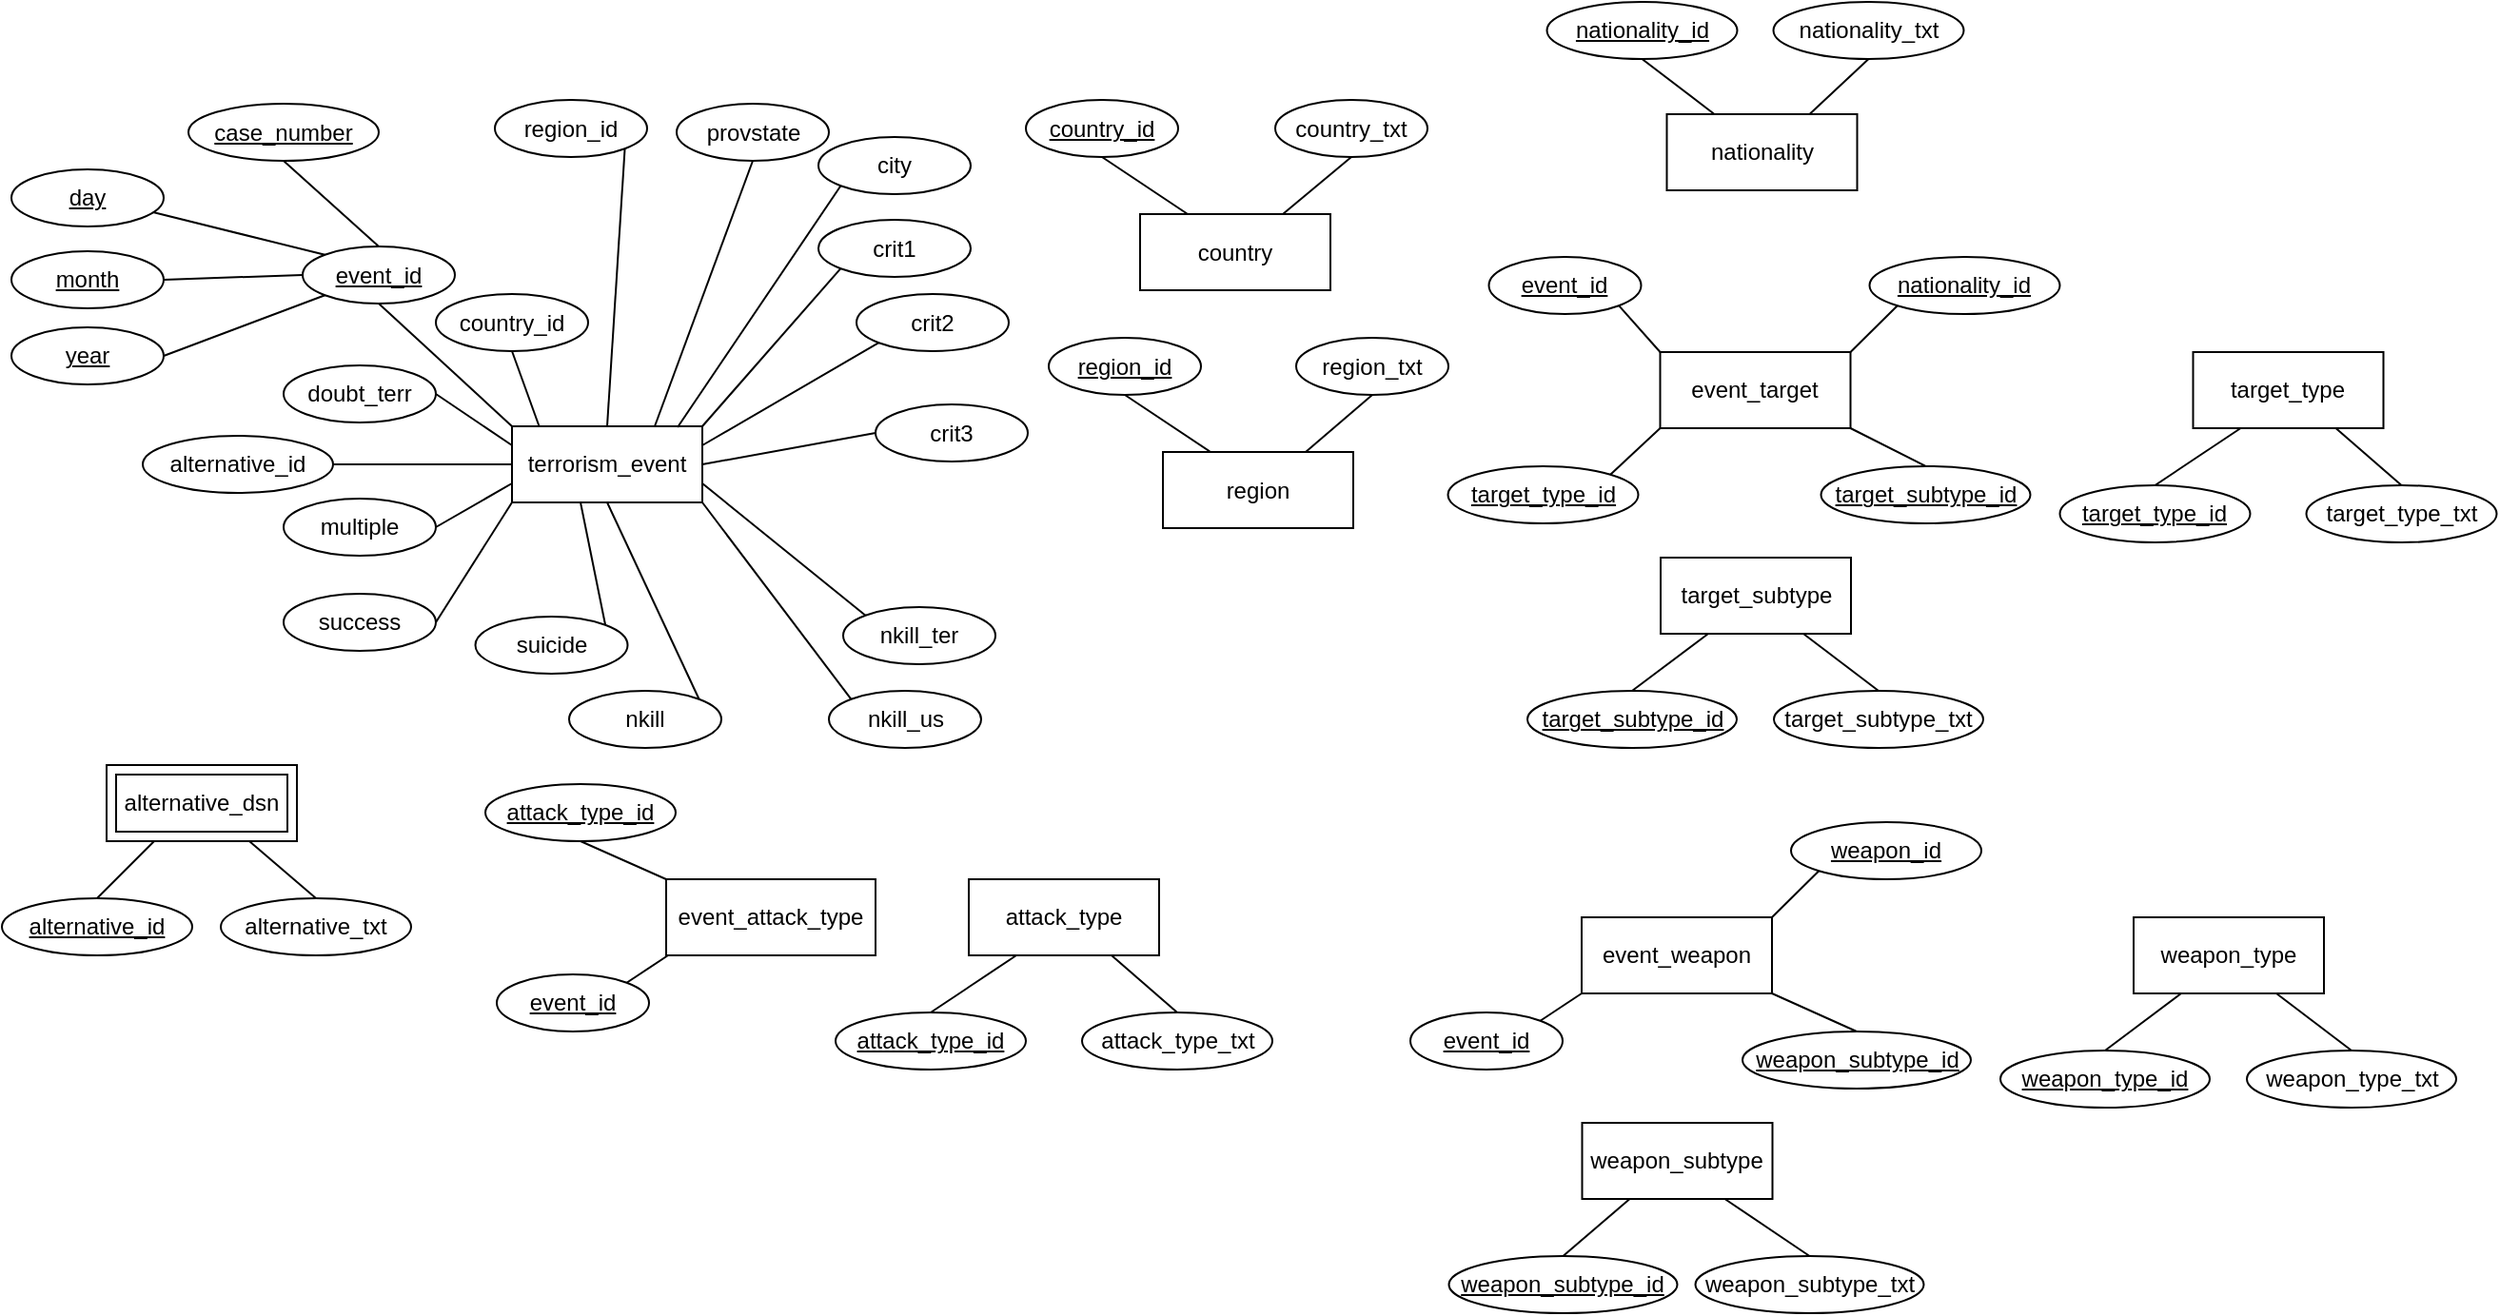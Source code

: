 <mxfile version="22.0.2" type="device">
  <diagram id="R2lEEEUBdFMjLlhIrx00" name="Page-1">
    <mxGraphModel dx="1418" dy="828" grid="1" gridSize="10" guides="1" tooltips="1" connect="1" arrows="1" fold="1" page="1" pageScale="1" pageWidth="1100" pageHeight="850" math="0" shadow="0" extFonts="Permanent Marker^https://fonts.googleapis.com/css?family=Permanent+Marker">
      <root>
        <mxCell id="0" />
        <mxCell id="1" parent="0" />
        <mxCell id="PUHp0AnHMeHQiZFSW38K-2" value="region_id" style="ellipse;whiteSpace=wrap;html=1;align=center;" parent="1" vertex="1">
          <mxGeometry x="279" y="350.5" width="80" height="30" as="geometry" />
        </mxCell>
        <mxCell id="PUHp0AnHMeHQiZFSW38K-4" value="" style="endArrow=none;html=1;rounded=0;exitX=0.5;exitY=0;exitDx=0;exitDy=0;entryX=1;entryY=1;entryDx=0;entryDy=0;" parent="1" source="nkECsJHCFClMcqE2vH5_-14" target="PUHp0AnHMeHQiZFSW38K-2" edge="1">
          <mxGeometry relative="1" as="geometry">
            <mxPoint x="348.25" y="507.5" as="sourcePoint" />
            <mxPoint x="251" y="410.5" as="targetPoint" />
          </mxGeometry>
        </mxCell>
        <mxCell id="PUHp0AnHMeHQiZFSW38K-9" value="country_id" style="ellipse;whiteSpace=wrap;html=1;align=center;" parent="1" vertex="1">
          <mxGeometry x="248" y="452.5" width="80" height="30" as="geometry" />
        </mxCell>
        <mxCell id="PUHp0AnHMeHQiZFSW38K-11" value="" style="endArrow=none;html=1;rounded=0;exitX=0.15;exitY=0.05;exitDx=0;exitDy=0;entryX=0.5;entryY=1;entryDx=0;entryDy=0;exitPerimeter=0;" parent="1" source="nkECsJHCFClMcqE2vH5_-14" target="PUHp0AnHMeHQiZFSW38K-9" edge="1">
          <mxGeometry relative="1" as="geometry">
            <mxPoint x="330" y="512.5" as="sourcePoint" />
            <mxPoint x="177.5" y="512.5" as="targetPoint" />
          </mxGeometry>
        </mxCell>
        <mxCell id="nkECsJHCFClMcqE2vH5_-14" value="terrorism_event" style="whiteSpace=wrap;html=1;align=center;" parent="1" vertex="1">
          <mxGeometry x="288" y="522" width="100" height="40" as="geometry" />
        </mxCell>
        <mxCell id="nkECsJHCFClMcqE2vH5_-15" value="event_id" style="ellipse;whiteSpace=wrap;html=1;align=center;fontStyle=4;" parent="1" vertex="1">
          <mxGeometry x="178" y="427.5" width="80" height="30" as="geometry" />
        </mxCell>
        <mxCell id="nkECsJHCFClMcqE2vH5_-16" value="year" style="ellipse;whiteSpace=wrap;html=1;align=center;fontStyle=4;" parent="1" vertex="1">
          <mxGeometry x="25" y="470" width="80" height="30" as="geometry" />
        </mxCell>
        <mxCell id="nkECsJHCFClMcqE2vH5_-19" value="month" style="ellipse;whiteSpace=wrap;html=1;align=center;fontStyle=4;" parent="1" vertex="1">
          <mxGeometry x="25" y="430" width="80" height="30" as="geometry" />
        </mxCell>
        <mxCell id="nkECsJHCFClMcqE2vH5_-20" value="day" style="ellipse;whiteSpace=wrap;html=1;align=center;fontStyle=4;" parent="1" vertex="1">
          <mxGeometry x="25" y="387" width="80" height="30" as="geometry" />
        </mxCell>
        <mxCell id="nkECsJHCFClMcqE2vH5_-21" value="case_number" style="ellipse;whiteSpace=wrap;html=1;align=center;fontStyle=4;" parent="1" vertex="1">
          <mxGeometry x="118" y="352.5" width="100" height="30" as="geometry" />
        </mxCell>
        <mxCell id="nkECsJHCFClMcqE2vH5_-22" value="" style="endArrow=none;html=1;rounded=0;entryX=1;entryY=0.5;entryDx=0;entryDy=0;exitX=0;exitY=1;exitDx=0;exitDy=0;" parent="1" source="nkECsJHCFClMcqE2vH5_-15" target="nkECsJHCFClMcqE2vH5_-16" edge="1">
          <mxGeometry width="50" height="50" relative="1" as="geometry">
            <mxPoint x="70" y="542.5" as="sourcePoint" />
            <mxPoint x="120" y="492.5" as="targetPoint" />
          </mxGeometry>
        </mxCell>
        <mxCell id="nkECsJHCFClMcqE2vH5_-24" value="" style="endArrow=none;html=1;rounded=0;entryX=1;entryY=0.5;entryDx=0;entryDy=0;exitX=0;exitY=0.5;exitDx=0;exitDy=0;" parent="1" source="nkECsJHCFClMcqE2vH5_-15" target="nkECsJHCFClMcqE2vH5_-19" edge="1">
          <mxGeometry width="50" height="50" relative="1" as="geometry">
            <mxPoint x="230" y="542.5" as="sourcePoint" />
            <mxPoint x="740" y="432.5" as="targetPoint" />
          </mxGeometry>
        </mxCell>
        <mxCell id="nkECsJHCFClMcqE2vH5_-25" value="" style="endArrow=none;html=1;rounded=0;entryX=0.93;entryY=0.75;entryDx=0;entryDy=0;exitX=0;exitY=0;exitDx=0;exitDy=0;entryPerimeter=0;" parent="1" source="nkECsJHCFClMcqE2vH5_-15" target="nkECsJHCFClMcqE2vH5_-20" edge="1">
          <mxGeometry width="50" height="50" relative="1" as="geometry">
            <mxPoint x="690" y="482.5" as="sourcePoint" />
            <mxPoint x="740" y="432.5" as="targetPoint" />
          </mxGeometry>
        </mxCell>
        <mxCell id="nkECsJHCFClMcqE2vH5_-26" value="" style="endArrow=none;html=1;rounded=0;entryX=0.5;entryY=1;entryDx=0;entryDy=0;exitX=0.5;exitY=0;exitDx=0;exitDy=0;" parent="1" source="nkECsJHCFClMcqE2vH5_-15" target="nkECsJHCFClMcqE2vH5_-21" edge="1">
          <mxGeometry width="50" height="50" relative="1" as="geometry">
            <mxPoint x="180" y="652.5" as="sourcePoint" />
            <mxPoint x="230" y="602.5" as="targetPoint" />
          </mxGeometry>
        </mxCell>
        <mxCell id="nkECsJHCFClMcqE2vH5_-27" value="crit1" style="ellipse;shape=ellipse;margin=3;whiteSpace=wrap;html=1;align=center;" parent="1" vertex="1">
          <mxGeometry x="449" y="413.5" width="80" height="30" as="geometry" />
        </mxCell>
        <mxCell id="nkECsJHCFClMcqE2vH5_-28" value="" style="endArrow=none;html=1;rounded=0;exitX=0;exitY=0;exitDx=0;exitDy=0;entryX=0.5;entryY=1;entryDx=0;entryDy=0;" parent="1" source="nkECsJHCFClMcqE2vH5_-14" target="nkECsJHCFClMcqE2vH5_-15" edge="1">
          <mxGeometry relative="1" as="geometry">
            <mxPoint x="640" y="452.5" as="sourcePoint" />
            <mxPoint x="800" y="452.5" as="targetPoint" />
          </mxGeometry>
        </mxCell>
        <mxCell id="nkECsJHCFClMcqE2vH5_-29" value="" style="endArrow=none;html=1;rounded=0;entryX=0;entryY=1;entryDx=0;entryDy=0;exitX=1;exitY=0;exitDx=0;exitDy=0;" parent="1" source="nkECsJHCFClMcqE2vH5_-14" target="nkECsJHCFClMcqE2vH5_-27" edge="1">
          <mxGeometry relative="1" as="geometry">
            <mxPoint x="640" y="452.5" as="sourcePoint" />
            <mxPoint x="800" y="452.5" as="targetPoint" />
          </mxGeometry>
        </mxCell>
        <mxCell id="nkECsJHCFClMcqE2vH5_-30" value="doubt_terr" style="ellipse;whiteSpace=wrap;html=1;align=center;" parent="1" vertex="1">
          <mxGeometry x="168" y="490" width="80" height="30" as="geometry" />
        </mxCell>
        <mxCell id="nkECsJHCFClMcqE2vH5_-60" value="multiple" style="ellipse;whiteSpace=wrap;html=1;align=center;" parent="1" vertex="1">
          <mxGeometry x="168" y="560" width="80" height="30" as="geometry" />
        </mxCell>
        <mxCell id="nkECsJHCFClMcqE2vH5_-61" value="" style="endArrow=none;html=1;rounded=0;exitX=0;exitY=0.25;exitDx=0;exitDy=0;entryX=1;entryY=0.5;entryDx=0;entryDy=0;" parent="1" source="nkECsJHCFClMcqE2vH5_-14" target="nkECsJHCFClMcqE2vH5_-30" edge="1">
          <mxGeometry relative="1" as="geometry">
            <mxPoint x="640" y="452.5" as="sourcePoint" />
            <mxPoint x="800" y="452.5" as="targetPoint" />
          </mxGeometry>
        </mxCell>
        <mxCell id="nkECsJHCFClMcqE2vH5_-62" value="success" style="ellipse;whiteSpace=wrap;html=1;align=center;" parent="1" vertex="1">
          <mxGeometry x="168" y="610" width="80" height="30" as="geometry" />
        </mxCell>
        <mxCell id="nkECsJHCFClMcqE2vH5_-63" value="suicide" style="ellipse;whiteSpace=wrap;html=1;align=center;" parent="1" vertex="1">
          <mxGeometry x="268.75" y="622" width="80" height="30" as="geometry" />
        </mxCell>
        <mxCell id="FFzC2VgaHiQ2Ie_KqDFo-8" value="alternative_id" style="ellipse;whiteSpace=wrap;html=1;align=center;" parent="1" vertex="1">
          <mxGeometry x="94" y="527" width="100" height="30" as="geometry" />
        </mxCell>
        <mxCell id="FFzC2VgaHiQ2Ie_KqDFo-10" value="" style="endArrow=none;html=1;rounded=0;exitX=1;exitY=0.5;exitDx=0;exitDy=0;entryX=0;entryY=0.5;entryDx=0;entryDy=0;" parent="1" source="FFzC2VgaHiQ2Ie_KqDFo-8" target="nkECsJHCFClMcqE2vH5_-14" edge="1">
          <mxGeometry relative="1" as="geometry">
            <mxPoint x="-183.5" y="182" as="sourcePoint" />
            <mxPoint x="288" y="526.5" as="targetPoint" />
          </mxGeometry>
        </mxCell>
        <mxCell id="xxvrsZBVpvBbBPzatT5H-1" value="city" style="ellipse;whiteSpace=wrap;html=1;align=center;" parent="1" vertex="1">
          <mxGeometry x="449" y="370" width="80" height="30" as="geometry" />
        </mxCell>
        <mxCell id="xxvrsZBVpvBbBPzatT5H-2" value="provstate" style="ellipse;whiteSpace=wrap;html=1;align=center;" parent="1" vertex="1">
          <mxGeometry x="374.5" y="352.5" width="80" height="30" as="geometry" />
        </mxCell>
        <mxCell id="xxvrsZBVpvBbBPzatT5H-3" value="" style="endArrow=none;html=1;rounded=0;exitX=0.5;exitY=1;exitDx=0;exitDy=0;entryX=0.75;entryY=0;entryDx=0;entryDy=0;" parent="1" source="xxvrsZBVpvBbBPzatT5H-2" target="nkECsJHCFClMcqE2vH5_-14" edge="1">
          <mxGeometry relative="1" as="geometry">
            <mxPoint x="610" y="430" as="sourcePoint" />
            <mxPoint x="770" y="430" as="targetPoint" />
          </mxGeometry>
        </mxCell>
        <mxCell id="xxvrsZBVpvBbBPzatT5H-4" value="" style="endArrow=none;html=1;rounded=0;exitX=0;exitY=1;exitDx=0;exitDy=0;entryX=0.87;entryY=0.013;entryDx=0;entryDy=0;entryPerimeter=0;" parent="1" source="xxvrsZBVpvBbBPzatT5H-1" target="nkECsJHCFClMcqE2vH5_-14" edge="1">
          <mxGeometry relative="1" as="geometry">
            <mxPoint x="610" y="430" as="sourcePoint" />
            <mxPoint x="360" y="520" as="targetPoint" />
          </mxGeometry>
        </mxCell>
        <mxCell id="xxvrsZBVpvBbBPzatT5H-45" value="" style="endArrow=none;html=1;rounded=0;exitX=1;exitY=0.5;exitDx=0;exitDy=0;entryX=0;entryY=0.75;entryDx=0;entryDy=0;" parent="1" source="nkECsJHCFClMcqE2vH5_-60" target="nkECsJHCFClMcqE2vH5_-14" edge="1">
          <mxGeometry relative="1" as="geometry">
            <mxPoint x="280" y="630" as="sourcePoint" />
            <mxPoint x="440" y="630" as="targetPoint" />
          </mxGeometry>
        </mxCell>
        <mxCell id="xxvrsZBVpvBbBPzatT5H-46" value="" style="endArrow=none;html=1;rounded=0;exitX=1;exitY=0.5;exitDx=0;exitDy=0;entryX=0;entryY=1;entryDx=0;entryDy=0;" parent="1" source="nkECsJHCFClMcqE2vH5_-62" target="nkECsJHCFClMcqE2vH5_-14" edge="1">
          <mxGeometry relative="1" as="geometry">
            <mxPoint x="449" y="589" as="sourcePoint" />
            <mxPoint x="320" y="560" as="targetPoint" />
          </mxGeometry>
        </mxCell>
        <mxCell id="ZlW_VbL8mxJAc58jKpAu-102" value="event_attack_type" style="whiteSpace=wrap;html=1;align=center;" parent="1" vertex="1">
          <mxGeometry x="369" y="760" width="110" height="40" as="geometry" />
        </mxCell>
        <mxCell id="ZlW_VbL8mxJAc58jKpAu-112" value="attack_type_id" style="ellipse;whiteSpace=wrap;html=1;align=center;fontStyle=4;" parent="1" vertex="1">
          <mxGeometry x="274" y="710" width="100" height="30" as="geometry" />
        </mxCell>
        <mxCell id="ZlW_VbL8mxJAc58jKpAu-113" value="" style="endArrow=none;html=1;rounded=0;entryX=0.5;entryY=1;entryDx=0;entryDy=0;exitX=0;exitY=0;exitDx=0;exitDy=0;" parent="1" source="ZlW_VbL8mxJAc58jKpAu-102" target="ZlW_VbL8mxJAc58jKpAu-112" edge="1">
          <mxGeometry relative="1" as="geometry">
            <mxPoint x="74" y="740" as="sourcePoint" />
            <mxPoint x="234" y="740" as="targetPoint" />
          </mxGeometry>
        </mxCell>
        <mxCell id="ahwuG_6ItEAnRInKI0Z5-1" value="" style="endArrow=none;html=1;rounded=0;exitX=0.36;exitY=1;exitDx=0;exitDy=0;exitPerimeter=0;entryX=1;entryY=0;entryDx=0;entryDy=0;" parent="1" source="nkECsJHCFClMcqE2vH5_-14" target="nkECsJHCFClMcqE2vH5_-63" edge="1">
          <mxGeometry relative="1" as="geometry">
            <mxPoint x="810" y="360" as="sourcePoint" />
            <mxPoint x="970" y="360" as="targetPoint" />
          </mxGeometry>
        </mxCell>
        <mxCell id="ahwuG_6ItEAnRInKI0Z5-2" value="nkill" style="ellipse;whiteSpace=wrap;html=1;align=center;" parent="1" vertex="1">
          <mxGeometry x="318" y="661" width="80" height="30" as="geometry" />
        </mxCell>
        <mxCell id="ahwuG_6ItEAnRInKI0Z5-3" value="nkill_ter" style="ellipse;whiteSpace=wrap;html=1;align=center;" parent="1" vertex="1">
          <mxGeometry x="462" y="617" width="80" height="30" as="geometry" />
        </mxCell>
        <mxCell id="ahwuG_6ItEAnRInKI0Z5-4" value="nkill_us" style="ellipse;whiteSpace=wrap;html=1;align=center;" parent="1" vertex="1">
          <mxGeometry x="454.5" y="661" width="80" height="30" as="geometry" />
        </mxCell>
        <mxCell id="ahwuG_6ItEAnRInKI0Z5-5" value="" style="endArrow=none;html=1;rounded=0;exitX=1;exitY=0.75;exitDx=0;exitDy=0;entryX=0;entryY=0;entryDx=0;entryDy=0;" parent="1" source="nkECsJHCFClMcqE2vH5_-14" target="ahwuG_6ItEAnRInKI0Z5-3" edge="1">
          <mxGeometry relative="1" as="geometry">
            <mxPoint x="470" y="430" as="sourcePoint" />
            <mxPoint x="630" y="430" as="targetPoint" />
          </mxGeometry>
        </mxCell>
        <mxCell id="ahwuG_6ItEAnRInKI0Z5-6" value="" style="endArrow=none;html=1;rounded=0;exitX=1;exitY=1;exitDx=0;exitDy=0;entryX=0;entryY=0;entryDx=0;entryDy=0;" parent="1" source="nkECsJHCFClMcqE2vH5_-14" target="ahwuG_6ItEAnRInKI0Z5-4" edge="1">
          <mxGeometry relative="1" as="geometry">
            <mxPoint x="470" y="430" as="sourcePoint" />
            <mxPoint x="630" y="430" as="targetPoint" />
          </mxGeometry>
        </mxCell>
        <mxCell id="ahwuG_6ItEAnRInKI0Z5-7" value="" style="endArrow=none;html=1;rounded=0;exitX=0.5;exitY=1;exitDx=0;exitDy=0;entryX=1;entryY=0;entryDx=0;entryDy=0;" parent="1" source="nkECsJHCFClMcqE2vH5_-14" target="ahwuG_6ItEAnRInKI0Z5-2" edge="1">
          <mxGeometry relative="1" as="geometry">
            <mxPoint x="470" y="430" as="sourcePoint" />
            <mxPoint x="630" y="430" as="targetPoint" />
          </mxGeometry>
        </mxCell>
        <mxCell id="zHLwALYV0h54cVdz5XwW-6" value="event_id" style="ellipse;whiteSpace=wrap;html=1;align=center;fontStyle=4;" parent="1" vertex="1">
          <mxGeometry x="280" y="810" width="80" height="30" as="geometry" />
        </mxCell>
        <mxCell id="zHLwALYV0h54cVdz5XwW-7" value="" style="endArrow=none;html=1;rounded=0;entryX=0;entryY=1;entryDx=0;entryDy=0;exitX=1;exitY=0;exitDx=0;exitDy=0;" parent="1" source="zHLwALYV0h54cVdz5XwW-6" edge="1">
          <mxGeometry relative="1" as="geometry">
            <mxPoint x="70" y="740" as="sourcePoint" />
            <mxPoint x="370" y="800" as="targetPoint" />
          </mxGeometry>
        </mxCell>
        <mxCell id="zHLwALYV0h54cVdz5XwW-9" value="crit2" style="ellipse;shape=ellipse;margin=3;whiteSpace=wrap;html=1;align=center;" parent="1" vertex="1">
          <mxGeometry x="469" y="452.5" width="80" height="30" as="geometry" />
        </mxCell>
        <mxCell id="zHLwALYV0h54cVdz5XwW-10" value="" style="endArrow=none;html=1;rounded=0;entryX=0;entryY=1;entryDx=0;entryDy=0;exitX=1;exitY=0.25;exitDx=0;exitDy=0;" parent="1" source="nkECsJHCFClMcqE2vH5_-14" target="zHLwALYV0h54cVdz5XwW-9" edge="1">
          <mxGeometry relative="1" as="geometry">
            <mxPoint x="348.75" y="532" as="sourcePoint" />
            <mxPoint x="822.75" y="491.5" as="targetPoint" />
          </mxGeometry>
        </mxCell>
        <mxCell id="zHLwALYV0h54cVdz5XwW-11" value="crit3" style="ellipse;shape=ellipse;margin=3;whiteSpace=wrap;html=1;align=center;" parent="1" vertex="1">
          <mxGeometry x="479" y="510.5" width="80" height="30" as="geometry" />
        </mxCell>
        <mxCell id="zHLwALYV0h54cVdz5XwW-12" value="" style="endArrow=none;html=1;rounded=0;entryX=0;entryY=0.5;entryDx=0;entryDy=0;exitX=1;exitY=0.5;exitDx=0;exitDy=0;" parent="1" source="nkECsJHCFClMcqE2vH5_-14" target="zHLwALYV0h54cVdz5XwW-11" edge="1">
          <mxGeometry relative="1" as="geometry">
            <mxPoint x="398" y="590" as="sourcePoint" />
            <mxPoint x="832.75" y="549.5" as="targetPoint" />
          </mxGeometry>
        </mxCell>
        <mxCell id="B83DhQZJcUDgBfGcYOaa-1" value="attack_type" style="shape=ext;margin=3;double=0;whiteSpace=wrap;html=1;align=center;" vertex="1" parent="1">
          <mxGeometry x="528" y="760" width="100" height="40" as="geometry" />
        </mxCell>
        <mxCell id="B83DhQZJcUDgBfGcYOaa-2" value="attack_type_id" style="ellipse;whiteSpace=wrap;html=1;align=center;fontStyle=4;" vertex="1" parent="1">
          <mxGeometry x="458" y="830" width="100" height="30" as="geometry" />
        </mxCell>
        <mxCell id="B83DhQZJcUDgBfGcYOaa-3" value="attack_type_txt" style="ellipse;whiteSpace=wrap;html=1;align=center;" vertex="1" parent="1">
          <mxGeometry x="587.5" y="830" width="100" height="30" as="geometry" />
        </mxCell>
        <mxCell id="B83DhQZJcUDgBfGcYOaa-4" value="" style="endArrow=none;html=1;rounded=0;exitX=0.5;exitY=0;exitDx=0;exitDy=0;entryX=0.25;entryY=1;entryDx=0;entryDy=0;" edge="1" parent="1" source="B83DhQZJcUDgBfGcYOaa-2" target="B83DhQZJcUDgBfGcYOaa-1">
          <mxGeometry relative="1" as="geometry">
            <mxPoint x="887.5" y="490" as="sourcePoint" />
            <mxPoint x="556.5" y="800" as="targetPoint" />
          </mxGeometry>
        </mxCell>
        <mxCell id="B83DhQZJcUDgBfGcYOaa-5" value="" style="endArrow=none;html=1;rounded=0;exitX=0.5;exitY=0;exitDx=0;exitDy=0;entryX=0.75;entryY=1;entryDx=0;entryDy=0;" edge="1" parent="1" source="B83DhQZJcUDgBfGcYOaa-3" target="B83DhQZJcUDgBfGcYOaa-1">
          <mxGeometry relative="1" as="geometry">
            <mxPoint x="892.5" y="490" as="sourcePoint" />
            <mxPoint x="611.5" y="800" as="targetPoint" />
          </mxGeometry>
        </mxCell>
        <mxCell id="B83DhQZJcUDgBfGcYOaa-6" value="event_weapon" style="whiteSpace=wrap;html=1;align=center;" vertex="1" parent="1">
          <mxGeometry x="850" y="780" width="100" height="40" as="geometry" />
        </mxCell>
        <mxCell id="B83DhQZJcUDgBfGcYOaa-7" value="weapon_subtype" style="shape=ext;margin=3;double=0;whiteSpace=wrap;html=1;align=center;" vertex="1" parent="1">
          <mxGeometry x="850.25" y="888" width="100" height="40" as="geometry" />
        </mxCell>
        <mxCell id="B83DhQZJcUDgBfGcYOaa-8" value="weapon_subtype_id" style="ellipse;whiteSpace=wrap;html=1;align=center;fontStyle=4;" vertex="1" parent="1">
          <mxGeometry x="780.25" y="958" width="120" height="30" as="geometry" />
        </mxCell>
        <mxCell id="B83DhQZJcUDgBfGcYOaa-9" value="weapon_subtype_txt" style="ellipse;whiteSpace=wrap;html=1;align=center;" vertex="1" parent="1">
          <mxGeometry x="909.75" y="958" width="120" height="30" as="geometry" />
        </mxCell>
        <mxCell id="B83DhQZJcUDgBfGcYOaa-10" value="" style="endArrow=none;html=1;rounded=0;exitX=0.5;exitY=0;exitDx=0;exitDy=0;entryX=0.25;entryY=1;entryDx=0;entryDy=0;" edge="1" parent="1" source="B83DhQZJcUDgBfGcYOaa-8" target="B83DhQZJcUDgBfGcYOaa-7">
          <mxGeometry relative="1" as="geometry">
            <mxPoint x="1209.75" y="618" as="sourcePoint" />
            <mxPoint x="878.75" y="928" as="targetPoint" />
          </mxGeometry>
        </mxCell>
        <mxCell id="B83DhQZJcUDgBfGcYOaa-11" value="" style="endArrow=none;html=1;rounded=0;exitX=0.5;exitY=0;exitDx=0;exitDy=0;entryX=0.75;entryY=1;entryDx=0;entryDy=0;" edge="1" parent="1" source="B83DhQZJcUDgBfGcYOaa-9" target="B83DhQZJcUDgBfGcYOaa-7">
          <mxGeometry relative="1" as="geometry">
            <mxPoint x="1209.75" y="618" as="sourcePoint" />
            <mxPoint x="928.75" y="928" as="targetPoint" />
          </mxGeometry>
        </mxCell>
        <mxCell id="B83DhQZJcUDgBfGcYOaa-12" value="weapon_type" style="shape=ext;margin=3;double=0;whiteSpace=wrap;html=1;align=center;" vertex="1" parent="1">
          <mxGeometry x="1140" y="780" width="100" height="40" as="geometry" />
        </mxCell>
        <mxCell id="B83DhQZJcUDgBfGcYOaa-13" value="weapon_type_id" style="ellipse;whiteSpace=wrap;html=1;align=center;fontStyle=4;" vertex="1" parent="1">
          <mxGeometry x="1070" y="850" width="110" height="30" as="geometry" />
        </mxCell>
        <mxCell id="B83DhQZJcUDgBfGcYOaa-14" value="weapon_type_txt" style="ellipse;whiteSpace=wrap;html=1;align=center;" vertex="1" parent="1">
          <mxGeometry x="1199.5" y="850" width="110" height="30" as="geometry" />
        </mxCell>
        <mxCell id="B83DhQZJcUDgBfGcYOaa-15" value="" style="endArrow=none;html=1;rounded=0;exitX=0.5;exitY=0;exitDx=0;exitDy=0;entryX=0.25;entryY=1;entryDx=0;entryDy=0;" edge="1" parent="1" source="B83DhQZJcUDgBfGcYOaa-13" target="B83DhQZJcUDgBfGcYOaa-12">
          <mxGeometry relative="1" as="geometry">
            <mxPoint x="1499.5" y="510" as="sourcePoint" />
            <mxPoint x="1168.5" y="820" as="targetPoint" />
          </mxGeometry>
        </mxCell>
        <mxCell id="B83DhQZJcUDgBfGcYOaa-16" value="" style="endArrow=none;html=1;rounded=0;exitX=0.5;exitY=0;exitDx=0;exitDy=0;entryX=0.75;entryY=1;entryDx=0;entryDy=0;" edge="1" parent="1" source="B83DhQZJcUDgBfGcYOaa-14" target="B83DhQZJcUDgBfGcYOaa-12">
          <mxGeometry relative="1" as="geometry">
            <mxPoint x="1499.5" y="510" as="sourcePoint" />
            <mxPoint x="1218.5" y="820" as="targetPoint" />
          </mxGeometry>
        </mxCell>
        <mxCell id="B83DhQZJcUDgBfGcYOaa-17" value="event_id" style="ellipse;whiteSpace=wrap;html=1;align=center;fontStyle=4;" vertex="1" parent="1">
          <mxGeometry x="760" y="830" width="80" height="30" as="geometry" />
        </mxCell>
        <mxCell id="B83DhQZJcUDgBfGcYOaa-18" value="" style="endArrow=none;html=1;rounded=0;entryX=0;entryY=1;entryDx=0;entryDy=0;exitX=1;exitY=0;exitDx=0;exitDy=0;" edge="1" parent="1" source="B83DhQZJcUDgBfGcYOaa-17" target="B83DhQZJcUDgBfGcYOaa-6">
          <mxGeometry relative="1" as="geometry">
            <mxPoint x="550" y="760" as="sourcePoint" />
            <mxPoint x="710" y="760" as="targetPoint" />
          </mxGeometry>
        </mxCell>
        <mxCell id="B83DhQZJcUDgBfGcYOaa-19" value="weapon_id" style="ellipse;whiteSpace=wrap;html=1;align=center;fontStyle=4;" vertex="1" parent="1">
          <mxGeometry x="960" y="730" width="100" height="30" as="geometry" />
        </mxCell>
        <mxCell id="B83DhQZJcUDgBfGcYOaa-20" value="" style="endArrow=none;html=1;rounded=0;entryX=0;entryY=1;entryDx=0;entryDy=0;exitX=1;exitY=0;exitDx=0;exitDy=0;" edge="1" parent="1" source="B83DhQZJcUDgBfGcYOaa-6" target="B83DhQZJcUDgBfGcYOaa-19">
          <mxGeometry relative="1" as="geometry">
            <mxPoint x="550" y="760" as="sourcePoint" />
            <mxPoint x="710" y="760" as="targetPoint" />
          </mxGeometry>
        </mxCell>
        <mxCell id="B83DhQZJcUDgBfGcYOaa-21" value="weapon_subtype_id" style="ellipse;whiteSpace=wrap;html=1;align=center;fontStyle=4;" vertex="1" parent="1">
          <mxGeometry x="934.5" y="839.99" width="120" height="30" as="geometry" />
        </mxCell>
        <mxCell id="B83DhQZJcUDgBfGcYOaa-22" value="" style="endArrow=none;html=1;rounded=0;entryX=1;entryY=1;entryDx=0;entryDy=0;exitX=0.5;exitY=0;exitDx=0;exitDy=0;" edge="1" parent="1" source="B83DhQZJcUDgBfGcYOaa-21" target="B83DhQZJcUDgBfGcYOaa-6">
          <mxGeometry relative="1" as="geometry">
            <mxPoint x="550" y="850" as="sourcePoint" />
            <mxPoint x="710" y="850" as="targetPoint" />
          </mxGeometry>
        </mxCell>
        <mxCell id="B83DhQZJcUDgBfGcYOaa-42" value="event_target" style="whiteSpace=wrap;html=1;align=center;" vertex="1" parent="1">
          <mxGeometry x="891.25" y="483" width="100" height="40" as="geometry" />
        </mxCell>
        <mxCell id="B83DhQZJcUDgBfGcYOaa-43" value="nationality" style="whiteSpace=wrap;html=1;align=center;" vertex="1" parent="1">
          <mxGeometry x="894.75" y="358" width="100" height="40" as="geometry" />
        </mxCell>
        <mxCell id="B83DhQZJcUDgBfGcYOaa-44" value="nationality_id" style="ellipse;whiteSpace=wrap;html=1;align=center;fontStyle=4;" vertex="1" parent="1">
          <mxGeometry x="831.75" y="299" width="100" height="30" as="geometry" />
        </mxCell>
        <mxCell id="B83DhQZJcUDgBfGcYOaa-45" value="nationality_txt" style="ellipse;whiteSpace=wrap;html=1;align=center;" vertex="1" parent="1">
          <mxGeometry x="950.75" y="299" width="100" height="30" as="geometry" />
        </mxCell>
        <mxCell id="B83DhQZJcUDgBfGcYOaa-46" value="" style="endArrow=none;html=1;rounded=0;entryX=0.25;entryY=0;entryDx=0;entryDy=0;exitX=0.5;exitY=1;exitDx=0;exitDy=0;" edge="1" parent="1" source="B83DhQZJcUDgBfGcYOaa-44" target="B83DhQZJcUDgBfGcYOaa-43">
          <mxGeometry relative="1" as="geometry">
            <mxPoint x="904.75" y="313" as="sourcePoint" />
            <mxPoint x="1627.25" y="182.99" as="targetPoint" />
          </mxGeometry>
        </mxCell>
        <mxCell id="B83DhQZJcUDgBfGcYOaa-47" value="" style="endArrow=none;html=1;rounded=0;exitX=0.5;exitY=1;exitDx=0;exitDy=0;entryX=0.75;entryY=0;entryDx=0;entryDy=0;" edge="1" parent="1" source="B83DhQZJcUDgBfGcYOaa-45" target="B83DhQZJcUDgBfGcYOaa-43">
          <mxGeometry relative="1" as="geometry">
            <mxPoint x="1301.25" y="172.99" as="sourcePoint" />
            <mxPoint x="1461.25" y="172.99" as="targetPoint" />
          </mxGeometry>
        </mxCell>
        <mxCell id="B83DhQZJcUDgBfGcYOaa-48" value="target_subtype" style="shape=ext;margin=3;double=0;whiteSpace=wrap;html=1;align=center;" vertex="1" parent="1">
          <mxGeometry x="891.5" y="591" width="100" height="40" as="geometry" />
        </mxCell>
        <mxCell id="B83DhQZJcUDgBfGcYOaa-49" value="target_subtype_id" style="ellipse;whiteSpace=wrap;html=1;align=center;fontStyle=4;" vertex="1" parent="1">
          <mxGeometry x="821.5" y="661" width="110" height="30" as="geometry" />
        </mxCell>
        <mxCell id="B83DhQZJcUDgBfGcYOaa-50" value="target_subtype_txt" style="ellipse;whiteSpace=wrap;html=1;align=center;" vertex="1" parent="1">
          <mxGeometry x="951" y="661" width="110" height="30" as="geometry" />
        </mxCell>
        <mxCell id="B83DhQZJcUDgBfGcYOaa-51" value="" style="endArrow=none;html=1;rounded=0;exitX=0.5;exitY=0;exitDx=0;exitDy=0;entryX=0.25;entryY=1;entryDx=0;entryDy=0;" edge="1" parent="1" source="B83DhQZJcUDgBfGcYOaa-49" target="B83DhQZJcUDgBfGcYOaa-48">
          <mxGeometry relative="1" as="geometry">
            <mxPoint x="1251" y="321" as="sourcePoint" />
            <mxPoint x="920" y="631" as="targetPoint" />
          </mxGeometry>
        </mxCell>
        <mxCell id="B83DhQZJcUDgBfGcYOaa-52" value="" style="endArrow=none;html=1;rounded=0;exitX=0.5;exitY=0;exitDx=0;exitDy=0;entryX=0.75;entryY=1;entryDx=0;entryDy=0;" edge="1" parent="1" source="B83DhQZJcUDgBfGcYOaa-50" target="B83DhQZJcUDgBfGcYOaa-48">
          <mxGeometry relative="1" as="geometry">
            <mxPoint x="1251" y="321" as="sourcePoint" />
            <mxPoint x="970" y="631" as="targetPoint" />
          </mxGeometry>
        </mxCell>
        <mxCell id="B83DhQZJcUDgBfGcYOaa-53" value="target_type" style="shape=ext;margin=3;double=0;whiteSpace=wrap;html=1;align=center;" vertex="1" parent="1">
          <mxGeometry x="1171.25" y="483" width="100" height="40" as="geometry" />
        </mxCell>
        <mxCell id="B83DhQZJcUDgBfGcYOaa-54" value="target_type_id" style="ellipse;whiteSpace=wrap;html=1;align=center;fontStyle=4;" vertex="1" parent="1">
          <mxGeometry x="1101.25" y="553" width="100" height="30" as="geometry" />
        </mxCell>
        <mxCell id="B83DhQZJcUDgBfGcYOaa-55" value="target_type_txt" style="ellipse;whiteSpace=wrap;html=1;align=center;" vertex="1" parent="1">
          <mxGeometry x="1230.75" y="553" width="100" height="30" as="geometry" />
        </mxCell>
        <mxCell id="B83DhQZJcUDgBfGcYOaa-56" value="" style="endArrow=none;html=1;rounded=0;exitX=0.5;exitY=0;exitDx=0;exitDy=0;entryX=0.25;entryY=1;entryDx=0;entryDy=0;" edge="1" parent="1" source="B83DhQZJcUDgBfGcYOaa-54" target="B83DhQZJcUDgBfGcYOaa-53">
          <mxGeometry relative="1" as="geometry">
            <mxPoint x="1530.75" y="213" as="sourcePoint" />
            <mxPoint x="1199.75" y="523" as="targetPoint" />
          </mxGeometry>
        </mxCell>
        <mxCell id="B83DhQZJcUDgBfGcYOaa-57" value="" style="endArrow=none;html=1;rounded=0;exitX=0.5;exitY=0;exitDx=0;exitDy=0;entryX=0.75;entryY=1;entryDx=0;entryDy=0;" edge="1" parent="1" source="B83DhQZJcUDgBfGcYOaa-55" target="B83DhQZJcUDgBfGcYOaa-53">
          <mxGeometry relative="1" as="geometry">
            <mxPoint x="1530.75" y="213" as="sourcePoint" />
            <mxPoint x="1249.75" y="523" as="targetPoint" />
          </mxGeometry>
        </mxCell>
        <mxCell id="B83DhQZJcUDgBfGcYOaa-58" value="event_id" style="ellipse;whiteSpace=wrap;html=1;align=center;fontStyle=4;" vertex="1" parent="1">
          <mxGeometry x="801.25" y="433" width="80" height="30" as="geometry" />
        </mxCell>
        <mxCell id="B83DhQZJcUDgBfGcYOaa-59" value="" style="endArrow=none;html=1;rounded=0;entryX=0;entryY=0;entryDx=0;entryDy=0;exitX=1;exitY=1;exitDx=0;exitDy=0;" edge="1" parent="1" source="B83DhQZJcUDgBfGcYOaa-58" target="B83DhQZJcUDgBfGcYOaa-42">
          <mxGeometry relative="1" as="geometry">
            <mxPoint x="591.25" y="463" as="sourcePoint" />
            <mxPoint x="751.25" y="463" as="targetPoint" />
          </mxGeometry>
        </mxCell>
        <mxCell id="B83DhQZJcUDgBfGcYOaa-60" value="target_type_id" style="ellipse;whiteSpace=wrap;html=1;align=center;fontStyle=4;" vertex="1" parent="1">
          <mxGeometry x="779.75" y="542.99" width="100" height="30" as="geometry" />
        </mxCell>
        <mxCell id="B83DhQZJcUDgBfGcYOaa-61" value="" style="endArrow=none;html=1;rounded=0;entryX=0;entryY=1;entryDx=0;entryDy=0;exitX=1;exitY=0;exitDx=0;exitDy=0;" edge="1" parent="1" source="B83DhQZJcUDgBfGcYOaa-60" target="B83DhQZJcUDgBfGcYOaa-42">
          <mxGeometry relative="1" as="geometry">
            <mxPoint x="591.25" y="463" as="sourcePoint" />
            <mxPoint x="751.25" y="463" as="targetPoint" />
          </mxGeometry>
        </mxCell>
        <mxCell id="B83DhQZJcUDgBfGcYOaa-62" value="nationality_id" style="ellipse;whiteSpace=wrap;html=1;align=center;fontStyle=4;" vertex="1" parent="1">
          <mxGeometry x="1001.25" y="433" width="100" height="30" as="geometry" />
        </mxCell>
        <mxCell id="B83DhQZJcUDgBfGcYOaa-63" value="" style="endArrow=none;html=1;rounded=0;entryX=0;entryY=1;entryDx=0;entryDy=0;exitX=1;exitY=0;exitDx=0;exitDy=0;" edge="1" parent="1" source="B83DhQZJcUDgBfGcYOaa-42" target="B83DhQZJcUDgBfGcYOaa-62">
          <mxGeometry relative="1" as="geometry">
            <mxPoint x="591.25" y="463" as="sourcePoint" />
            <mxPoint x="751.25" y="463" as="targetPoint" />
          </mxGeometry>
        </mxCell>
        <mxCell id="B83DhQZJcUDgBfGcYOaa-64" value="target_subtype_id" style="ellipse;whiteSpace=wrap;html=1;align=center;fontStyle=4;" vertex="1" parent="1">
          <mxGeometry x="975.75" y="542.99" width="110" height="30" as="geometry" />
        </mxCell>
        <mxCell id="B83DhQZJcUDgBfGcYOaa-65" value="" style="endArrow=none;html=1;rounded=0;entryX=1;entryY=1;entryDx=0;entryDy=0;exitX=0.5;exitY=0;exitDx=0;exitDy=0;" edge="1" parent="1" source="B83DhQZJcUDgBfGcYOaa-64" target="B83DhQZJcUDgBfGcYOaa-42">
          <mxGeometry relative="1" as="geometry">
            <mxPoint x="591.25" y="553" as="sourcePoint" />
            <mxPoint x="751.25" y="553" as="targetPoint" />
          </mxGeometry>
        </mxCell>
        <mxCell id="B83DhQZJcUDgBfGcYOaa-74" value="country" style="whiteSpace=wrap;html=1;align=center;" vertex="1" parent="1">
          <mxGeometry x="618" y="410.5" width="100" height="40" as="geometry" />
        </mxCell>
        <mxCell id="B83DhQZJcUDgBfGcYOaa-75" value="country_id" style="ellipse;whiteSpace=wrap;html=1;align=center;fontStyle=4;" vertex="1" parent="1">
          <mxGeometry x="558" y="350.5" width="80" height="30" as="geometry" />
        </mxCell>
        <mxCell id="B83DhQZJcUDgBfGcYOaa-76" value="country_txt" style="ellipse;whiteSpace=wrap;html=1;align=center;" vertex="1" parent="1">
          <mxGeometry x="689" y="350.5" width="80" height="30" as="geometry" />
        </mxCell>
        <mxCell id="B83DhQZJcUDgBfGcYOaa-77" value="" style="endArrow=none;html=1;rounded=0;exitX=0.25;exitY=0;exitDx=0;exitDy=0;entryX=0.5;entryY=1;entryDx=0;entryDy=0;" edge="1" parent="1" source="B83DhQZJcUDgBfGcYOaa-74" target="B83DhQZJcUDgBfGcYOaa-75">
          <mxGeometry relative="1" as="geometry">
            <mxPoint x="338" y="410.5" as="sourcePoint" />
            <mxPoint x="498" y="410.5" as="targetPoint" />
          </mxGeometry>
        </mxCell>
        <mxCell id="B83DhQZJcUDgBfGcYOaa-78" value="" style="endArrow=none;html=1;rounded=0;exitX=0.5;exitY=1;exitDx=0;exitDy=0;entryX=0.75;entryY=0;entryDx=0;entryDy=0;" edge="1" parent="1" source="B83DhQZJcUDgBfGcYOaa-76" target="B83DhQZJcUDgBfGcYOaa-74">
          <mxGeometry relative="1" as="geometry">
            <mxPoint x="738" y="385.5" as="sourcePoint" />
            <mxPoint x="498" y="410.5" as="targetPoint" />
          </mxGeometry>
        </mxCell>
        <mxCell id="B83DhQZJcUDgBfGcYOaa-79" value="region" style="whiteSpace=wrap;html=1;align=center;" vertex="1" parent="1">
          <mxGeometry x="630" y="535.5" width="100" height="40" as="geometry" />
        </mxCell>
        <mxCell id="B83DhQZJcUDgBfGcYOaa-80" value="region_id" style="ellipse;whiteSpace=wrap;html=1;align=center;fontStyle=4;" vertex="1" parent="1">
          <mxGeometry x="570" y="475.5" width="80" height="30" as="geometry" />
        </mxCell>
        <mxCell id="B83DhQZJcUDgBfGcYOaa-81" value="region_txt" style="ellipse;whiteSpace=wrap;html=1;align=center;" vertex="1" parent="1">
          <mxGeometry x="700" y="475.5" width="80" height="30" as="geometry" />
        </mxCell>
        <mxCell id="B83DhQZJcUDgBfGcYOaa-82" value="" style="endArrow=none;html=1;rounded=0;exitX=0.25;exitY=0;exitDx=0;exitDy=0;entryX=0.5;entryY=1;entryDx=0;entryDy=0;" edge="1" parent="1" source="B83DhQZJcUDgBfGcYOaa-79" target="B83DhQZJcUDgBfGcYOaa-80">
          <mxGeometry relative="1" as="geometry">
            <mxPoint x="382" y="535.5" as="sourcePoint" />
            <mxPoint x="542" y="535.5" as="targetPoint" />
          </mxGeometry>
        </mxCell>
        <mxCell id="B83DhQZJcUDgBfGcYOaa-83" value="" style="endArrow=none;html=1;rounded=0;exitX=0.5;exitY=1;exitDx=0;exitDy=0;entryX=0.75;entryY=0;entryDx=0;entryDy=0;" edge="1" parent="1" source="B83DhQZJcUDgBfGcYOaa-81" target="B83DhQZJcUDgBfGcYOaa-79">
          <mxGeometry relative="1" as="geometry">
            <mxPoint x="637" y="541.5" as="sourcePoint" />
            <mxPoint x="797" y="541.5" as="targetPoint" />
          </mxGeometry>
        </mxCell>
        <mxCell id="B83DhQZJcUDgBfGcYOaa-84" value="alternative_dsn" style="shape=ext;margin=3;double=1;whiteSpace=wrap;html=1;align=center;" vertex="1" parent="1">
          <mxGeometry x="75" y="700" width="100" height="40" as="geometry" />
        </mxCell>
        <mxCell id="B83DhQZJcUDgBfGcYOaa-85" value="alternative_id" style="ellipse;whiteSpace=wrap;html=1;align=center;fontStyle=4;" vertex="1" parent="1">
          <mxGeometry x="20" y="770" width="100" height="30" as="geometry" />
        </mxCell>
        <mxCell id="B83DhQZJcUDgBfGcYOaa-86" value="alternative_txt" style="ellipse;whiteSpace=wrap;html=1;align=center;" vertex="1" parent="1">
          <mxGeometry x="135" y="770" width="100" height="30" as="geometry" />
        </mxCell>
        <mxCell id="B83DhQZJcUDgBfGcYOaa-87" value="" style="endArrow=none;html=1;rounded=0;exitX=0.5;exitY=0;exitDx=0;exitDy=0;entryX=0.25;entryY=1;entryDx=0;entryDy=0;" edge="1" parent="1" source="B83DhQZJcUDgBfGcYOaa-85" target="B83DhQZJcUDgBfGcYOaa-84">
          <mxGeometry relative="1" as="geometry">
            <mxPoint x="-188.5" y="430" as="sourcePoint" />
            <mxPoint x="-28.5" y="430" as="targetPoint" />
          </mxGeometry>
        </mxCell>
        <mxCell id="B83DhQZJcUDgBfGcYOaa-88" value="" style="endArrow=none;html=1;rounded=0;entryX=0.5;entryY=0;entryDx=0;entryDy=0;exitX=0.75;exitY=1;exitDx=0;exitDy=0;" edge="1" parent="1" source="B83DhQZJcUDgBfGcYOaa-84" target="B83DhQZJcUDgBfGcYOaa-86">
          <mxGeometry relative="1" as="geometry">
            <mxPoint x="181.5" y="740" as="sourcePoint" />
            <mxPoint x="-28.5" y="430" as="targetPoint" />
          </mxGeometry>
        </mxCell>
      </root>
    </mxGraphModel>
  </diagram>
</mxfile>
